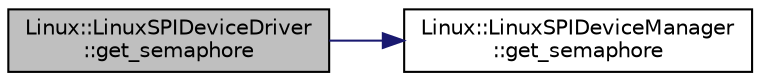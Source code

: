digraph "Linux::LinuxSPIDeviceDriver::get_semaphore"
{
 // INTERACTIVE_SVG=YES
  edge [fontname="Helvetica",fontsize="10",labelfontname="Helvetica",labelfontsize="10"];
  node [fontname="Helvetica",fontsize="10",shape=record];
  rankdir="LR";
  Node1 [label="Linux::LinuxSPIDeviceDriver\l::get_semaphore",height=0.2,width=0.4,color="black", fillcolor="grey75", style="filled" fontcolor="black"];
  Node1 -> Node2 [color="midnightblue",fontsize="10",style="solid",fontname="Helvetica"];
  Node2 [label="Linux::LinuxSPIDeviceManager\l::get_semaphore",height=0.2,width=0.4,color="black", fillcolor="white", style="filled",URL="$classLinux_1_1LinuxSPIDeviceManager.html#a24e01c1bd23993a1b4961e6f695dc13c"];
}
